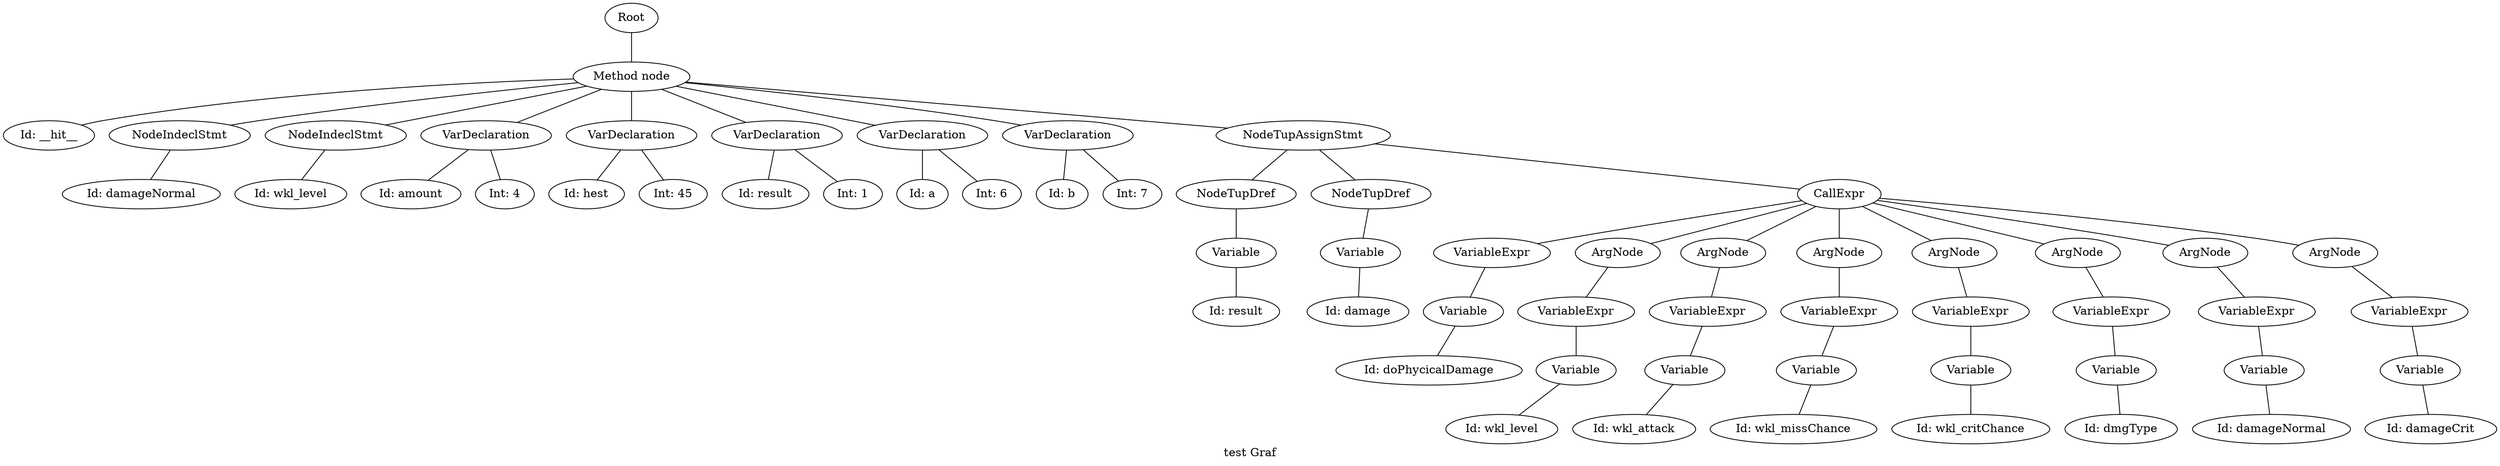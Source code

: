 graph ""
{
#   node [fontsize=10,width=".2", height=".2", margin=0];
#   graph[fontsize=8];
label="test Graf"
n0 ;
n0 [label="Root"] ;
n0 -- n1 ;
n1 [label="Method node"] ;
n1 -- n2 ;
n2 [label="Id: __hit__"] ;
n1 -- n3 ;
n3 [label="NodeIndeclStmt"] ;
n1 -- n4 ;
n4 [label="NodeIndeclStmt"] ;
n1 -- n5 ;
n5 [label="VarDeclaration"] ;
n1 -- n6 ;
n6 [label="VarDeclaration"] ;
n1 -- n7 ;
n7 [label="VarDeclaration"] ;
n1 -- n8 ;
n8 [label="VarDeclaration"] ;
n1 -- n9 ;
n9 [label="VarDeclaration"] ;
n1 -- n10 ;
n10 [label="NodeTupAssignStmt"] ;
n10 -- n11 ;
n11 [label="NodeTupDref"] ;
n10 -- n12 ;
n12 [label="NodeTupDref"] ;
n12 -- n13 ;
n13 [label="Variable"] ;
n13 -- n14 ;
n14 [label="Id: damage"] ;
n11 -- n15 ;
n15 [label="Variable"] ;
n15 -- n16 ;
n16 [label="Id: result"] ;
n10 -- n17 ;
n17 [label="CallExpr"] ;
n17 -- n18 ;
n18 [label="VariableExpr"] ;
n18 -- n19 ;
n19 [label="Variable"] ;
n19 -- n20 ;
n20 [label="Id: doPhycicalDamage"] ;
n17 -- n21 ;
n21 [label="ArgNode"] ;
n17 -- n22 ;
n22 [label="ArgNode"] ;
n17 -- n23 ;
n23 [label="ArgNode"] ;
n17 -- n24 ;
n24 [label="ArgNode"] ;
n17 -- n25 ;
n25 [label="ArgNode"] ;
n17 -- n26 ;
n26 [label="ArgNode"] ;
n17 -- n27 ;
n27 [label="ArgNode"] ;
n27 -- n28 ;
n28 [label="VariableExpr"] ;
n28 -- n29 ;
n29 [label="Variable"] ;
n29 -- n30 ;
n30 [label="Id: damageCrit"] ;
n26 -- n31 ;
n31 [label="VariableExpr"] ;
n31 -- n32 ;
n32 [label="Variable"] ;
n32 -- n33 ;
n33 [label="Id: damageNormal"] ;
n25 -- n34 ;
n34 [label="VariableExpr"] ;
n34 -- n35 ;
n35 [label="Variable"] ;
n35 -- n36 ;
n36 [label="Id: dmgType"] ;
n24 -- n37 ;
n37 [label="VariableExpr"] ;
n37 -- n38 ;
n38 [label="Variable"] ;
n38 -- n39 ;
n39 [label="Id: wkl_critChance"] ;
n23 -- n40 ;
n40 [label="VariableExpr"] ;
n40 -- n41 ;
n41 [label="Variable"] ;
n41 -- n42 ;
n42 [label="Id: wkl_missChance"] ;
n22 -- n43 ;
n43 [label="VariableExpr"] ;
n43 -- n44 ;
n44 [label="Variable"] ;
n44 -- n45 ;
n45 [label="Id: wkl_attack"] ;
n21 -- n46 ;
n46 [label="VariableExpr"] ;
n46 -- n47 ;
n47 [label="Variable"] ;
n47 -- n48 ;
n48 [label="Id: wkl_level"] ;
n9 -- n49 ;
n49 [label="Id: b"] ;
n9 -- n50 ;
n50 [label="Int: 7"] ;
n8 -- n51 ;
n51 [label="Id: a"] ;
n8 -- n52 ;
n52 [label="Int: 6"] ;
n7 -- n53 ;
n53 [label="Id: result"] ;
n7 -- n54 ;
n54 [label="Int: 1"] ;
n6 -- n55 ;
n55 [label="Id: hest"] ;
n6 -- n56 ;
n56 [label="Int: 45"] ;
n5 -- n57 ;
n57 [label="Id: amount"] ;
n5 -- n58 ;
n58 [label="Int: 4"] ;
n4 -- n59 ;
n59 [label="Id: wkl_level"] ;
n3 -- n60 ;
n60 [label="Id: damageNormal"] ;
}
